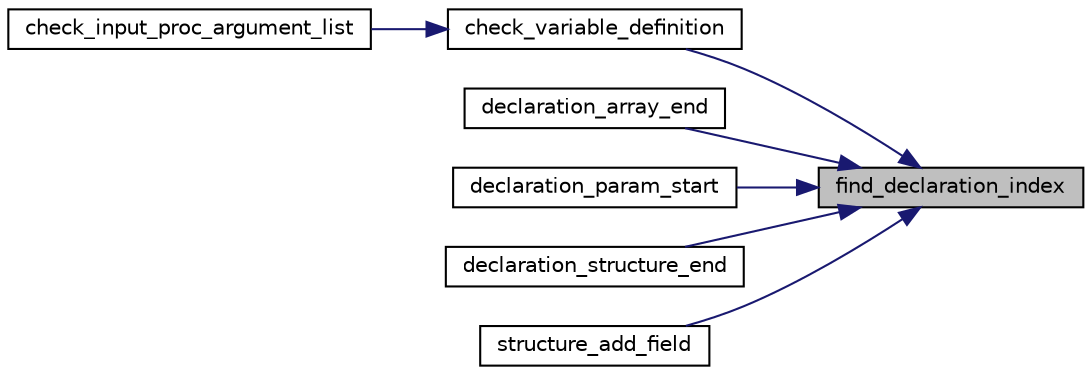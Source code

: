 digraph "find_declaration_index"
{
 // LATEX_PDF_SIZE
  edge [fontname="Helvetica",fontsize="10",labelfontname="Helvetica",labelfontsize="10"];
  node [fontname="Helvetica",fontsize="10",shape=record];
  rankdir="RL";
  Node1 [label="find_declaration_index",height=0.2,width=0.4,color="black", fillcolor="grey75", style="filled", fontcolor="black",tooltip="Finds the index of a declaration with the specified lexicographic index. This function is used to ens..."];
  Node1 -> Node2 [dir="back",color="midnightblue",fontsize="10",style="solid",fontname="Helvetica"];
  Node2 [label="check_variable_definition",height=0.2,width=0.4,color="black", fillcolor="white", style="filled",URL="$da/d3a/variable__validation_8c.html#a0e048d19a4ba5f7559624761c082cf15",tooltip="Validates the definition of a variable."];
  Node2 -> Node3 [dir="back",color="midnightblue",fontsize="10",style="solid",fontname="Helvetica"];
  Node3 [label="check_input_proc_argument_list",height=0.2,width=0.4,color="black", fillcolor="white", style="filled",URL="$dd/d08/input__validation_8c.html#ad3dd17f0853fcdf49904fd5847b0e4b3",tooltip=" "];
  Node1 -> Node4 [dir="back",color="midnightblue",fontsize="10",style="solid",fontname="Helvetica"];
  Node4 [label="declaration_array_end",height=0.2,width=0.4,color="black", fillcolor="white", style="filled",URL="$d3/d13/array__manager_8c.html#aed3142335b3245bff94bbd4dde0d47f9",tooltip=" "];
  Node1 -> Node5 [dir="back",color="midnightblue",fontsize="10",style="solid",fontname="Helvetica"];
  Node5 [label="declaration_param_start",height=0.2,width=0.4,color="black", fillcolor="white", style="filled",URL="$de/d23/variable__manager_8c.html#a0156a227fd1b11089557e8562aabb8dc",tooltip="Starts the declaration of a parameter."];
  Node1 -> Node6 [dir="back",color="midnightblue",fontsize="10",style="solid",fontname="Helvetica"];
  Node6 [label="declaration_structure_end",height=0.2,width=0.4,color="black", fillcolor="white", style="filled",URL="$d1/da1/structure__manager_8c.html#abe60688a4fcbbe68d36c0b6157133807",tooltip="Ends the declaration of a structure."];
  Node1 -> Node7 [dir="back",color="midnightblue",fontsize="10",style="solid",fontname="Helvetica"];
  Node7 [label="structure_add_field",height=0.2,width=0.4,color="black", fillcolor="white", style="filled",URL="$d1/da1/structure__manager_8c.html#a91ddb0e97f567e2ee1c85cdf6cb4833c",tooltip="Adds a field to the current structure declaration."];
}
